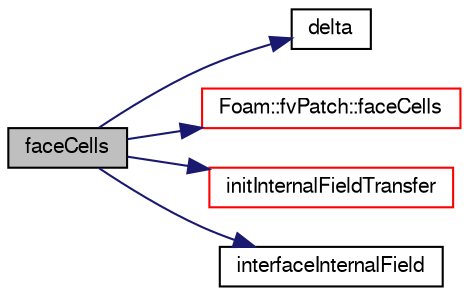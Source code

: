 digraph "faceCells"
{
  bgcolor="transparent";
  edge [fontname="FreeSans",fontsize="10",labelfontname="FreeSans",labelfontsize="10"];
  node [fontname="FreeSans",fontsize="10",shape=record];
  rankdir="LR";
  Node26 [label="faceCells",height=0.2,width=0.4,color="black", fillcolor="grey75", style="filled", fontcolor="black"];
  Node26 -> Node27 [color="midnightblue",fontsize="10",style="solid",fontname="FreeSans"];
  Node27 [label="delta",height=0.2,width=0.4,color="black",URL="$a22794.html#af28a1b7920549c636b63713ee2365216",tooltip="Return delta (P to N) vectors across coupled patch. "];
  Node26 -> Node28 [color="midnightblue",fontsize="10",style="solid",fontname="FreeSans"];
  Node28 [label="Foam::fvPatch::faceCells",height=0.2,width=0.4,color="red",URL="$a22870.html#afbfac825732ef2770fff4261b4e930e9",tooltip="Return faceCells. "];
  Node26 -> Node32 [color="midnightblue",fontsize="10",style="solid",fontname="FreeSans"];
  Node32 [label="initInternalFieldTransfer",height=0.2,width=0.4,color="red",URL="$a22794.html#a3a6291b93fd6e84017540a21f0d994f7",tooltip="Initialise neighbour field transfer. "];
  Node26 -> Node34 [color="midnightblue",fontsize="10",style="solid",fontname="FreeSans"];
  Node34 [label="interfaceInternalField",height=0.2,width=0.4,color="black",URL="$a22794.html#a8afd43d9b2ad72b1724a732f6fbe1120",tooltip="Return the values of the given internal data adjacent to. "];
}
